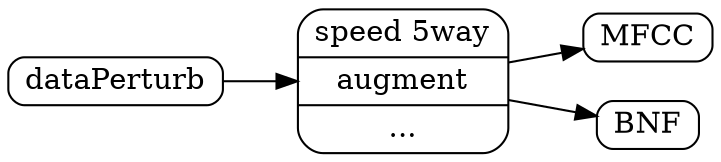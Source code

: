 digraph featureProcessing{
    rankdir = LR; //指定绘图的方向 (LR从左到右绘制) //定义竖直节点
    node[shape=Mrecord, width=.1, height=.1];
    
    dataPerturb -> perturbMethods
    perturbMethods[label="speed 5way | augment | ..."]
    perturbMethods -> MFCC
    perturbMethods -> BNF
    
}
